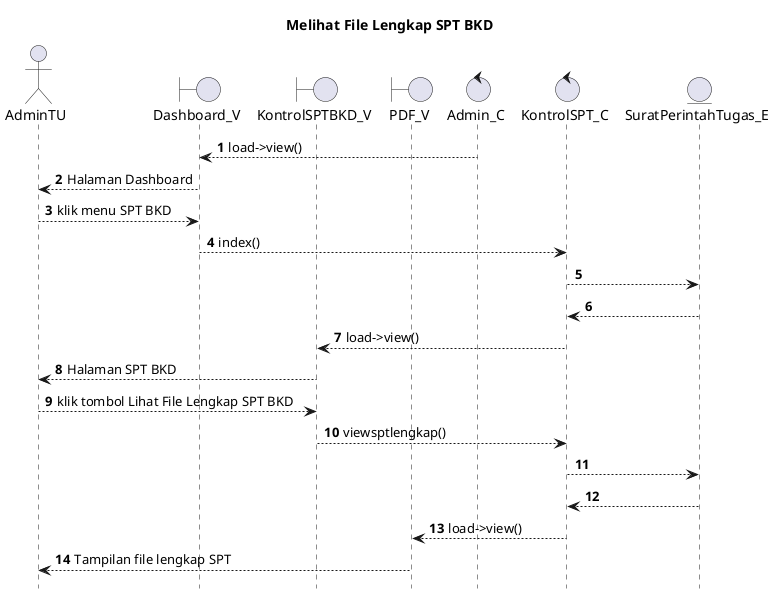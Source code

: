 @startuml

autonumber
hide footbox
title Melihat File Lengkap SPT BKD

Actor AdminTU
boundary Dashboard_V
boundary KontrolSPTBKD_V
boundary PDF_V
control Admin_C
control KontrolSPT_C
Entity SuratPerintahTugas_E

Admin_C --> Dashboard_V: load->view()
Dashboard_V --> AdminTU: Halaman Dashboard
AdminTU --> Dashboard_V: klik menu SPT BKD
Dashboard_V --> KontrolSPT_C: index()
KontrolSPT_C --> SuratPerintahTugas_E:
    
    SuratPerintahTugas_E --> KontrolSPT_C:
    KontrolSPT_C --> KontrolSPTBKD_V: load->view()
    KontrolSPTBKD_V --> AdminTU: Halaman SPT BKD

AdminTU --> KontrolSPTBKD_V: klik tombol Lihat File Lengkap SPT BKD
KontrolSPTBKD_V --> KontrolSPT_C: viewsptlengkap()
KontrolSPT_C --> SuratPerintahTugas_E:
   
    SuratPerintahTugas_E --> KontrolSPT_C:
    KontrolSPT_C --> PDF_V: load->view()
    PDF_V --> AdminTU: Tampilan file lengkap SPT

@enduml